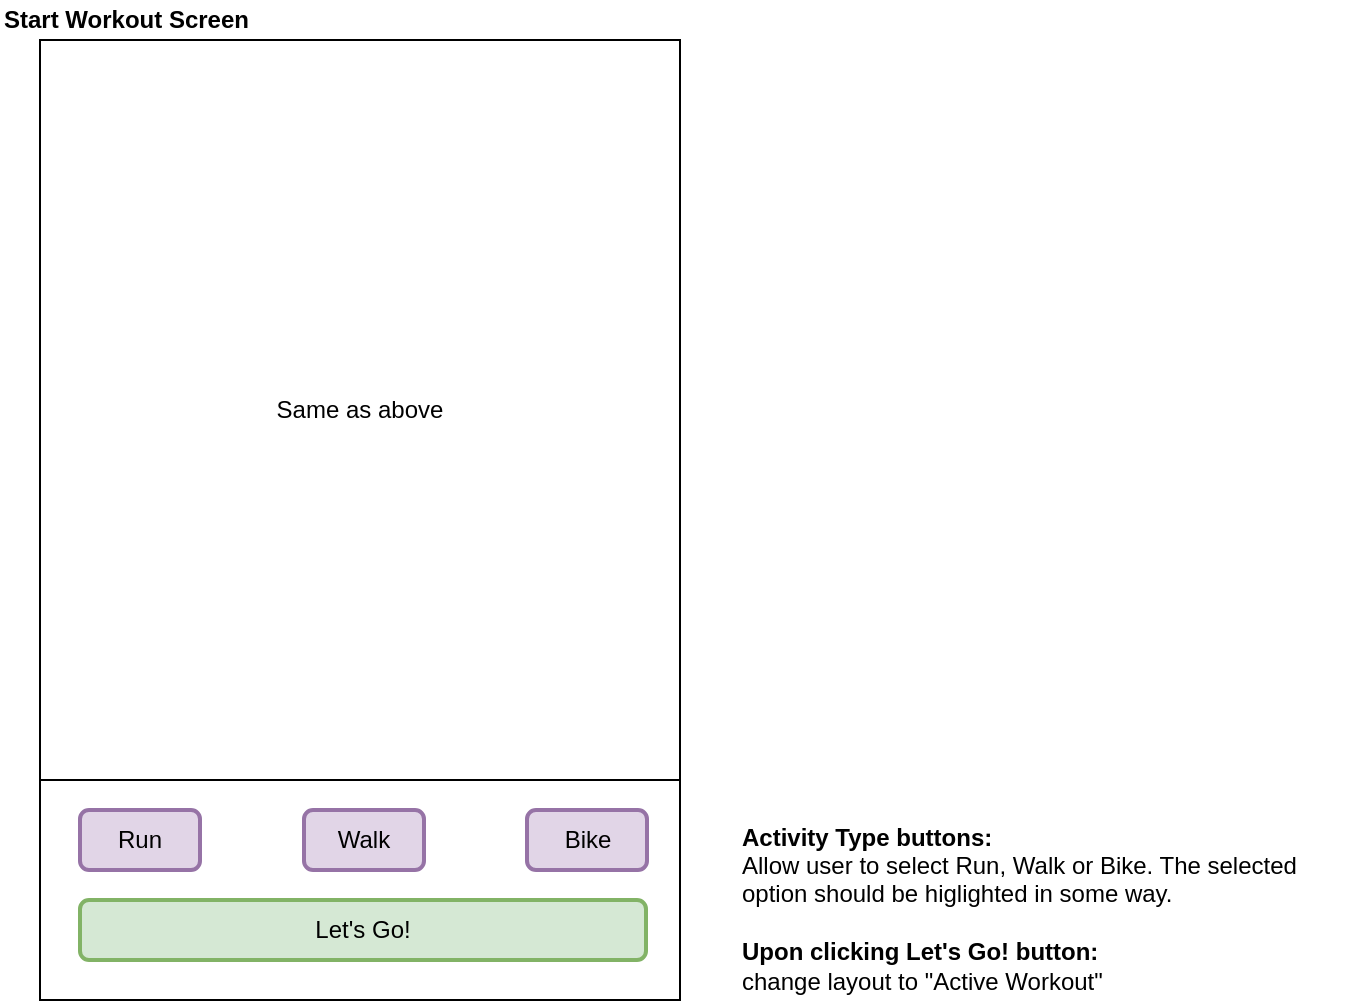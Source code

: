 <mxfile version="10.6.3" type="device"><diagram id="5ZSwUZe2h14IbzBW33Q6" name="Page-1"><mxGraphModel dx="1074" dy="647" grid="1" gridSize="10" guides="1" tooltips="1" connect="1" arrows="1" fold="1" page="1" pageScale="1" pageWidth="850" pageHeight="1100" math="0" shadow="0"><root><mxCell id="0"/><mxCell id="1" parent="0"/><mxCell id="QemB1b2rjAL-UP7p5rED-8" value="Start Workout Screen" style="text;html=1;strokeColor=none;fillColor=none;align=left;verticalAlign=middle;whiteSpace=wrap;rounded=0;fontStyle=1" parent="1" vertex="1"><mxGeometry x="20" y="20" width="230" height="20" as="geometry"/></mxCell><mxCell id="QemB1b2rjAL-UP7p5rED-9" value="" style="rounded=0;whiteSpace=wrap;html=1;" parent="1" vertex="1"><mxGeometry x="40" y="40" width="320" height="480" as="geometry"/></mxCell><mxCell id="QemB1b2rjAL-UP7p5rED-10" value="Same as above&lt;br&gt;" style="rounded=0;whiteSpace=wrap;html=1;spacingLeft=10;spacingRight=10;" parent="1" vertex="1"><mxGeometry x="40" y="40" width="320" height="370" as="geometry"/></mxCell><mxCell id="QemB1b2rjAL-UP7p5rED-13" value="Run" style="rounded=1;whiteSpace=wrap;html=1;strokeWidth=2;perimeterSpacing=0;fillColor=#e1d5e7;strokeColor=#9673a6;" parent="1" vertex="1"><mxGeometry x="60" y="425" width="60" height="30" as="geometry"/></mxCell><mxCell id="QemB1b2rjAL-UP7p5rED-14" value="Walk" style="rounded=1;whiteSpace=wrap;html=1;strokeWidth=2;perimeterSpacing=0;fillColor=#e1d5e7;strokeColor=#9673a6;" parent="1" vertex="1"><mxGeometry x="172" y="425" width="60" height="30" as="geometry"/></mxCell><mxCell id="QemB1b2rjAL-UP7p5rED-15" value="Bike" style="rounded=1;whiteSpace=wrap;html=1;strokeWidth=2;perimeterSpacing=0;fillColor=#e1d5e7;strokeColor=#9673a6;" parent="1" vertex="1"><mxGeometry x="283.5" y="425" width="60" height="30" as="geometry"/></mxCell><mxCell id="QemB1b2rjAL-UP7p5rED-16" value="Let's Go!" style="rounded=1;whiteSpace=wrap;html=1;strokeWidth=2;perimeterSpacing=0;fillColor=#d5e8d4;strokeColor=#82b366;" parent="1" vertex="1"><mxGeometry x="60" y="470" width="283" height="30" as="geometry"/></mxCell><mxCell id="QemB1b2rjAL-UP7p5rED-17" value="&lt;div style=&quot;text-align: left&quot;&gt;&lt;br&gt;&lt;/div&gt;&lt;div style=&quot;text-align: left&quot;&gt;&lt;b&gt;Activity Type buttons:&lt;/b&gt;&lt;/div&gt;&lt;div style=&quot;text-align: left&quot;&gt;Allow user to select Run, Walk or Bike. The selected option should be higlighted in some way.&lt;/div&gt;&lt;div style=&quot;text-align: left&quot;&gt;&lt;br&gt;&lt;/div&gt;&lt;div style=&quot;text-align: left&quot;&gt;&lt;b&gt;Upon clicking Let's Go! button:&lt;/b&gt;&lt;/div&gt;&lt;div style=&quot;text-align: left&quot;&gt;change layout to &quot;Active Workout&quot;&lt;/div&gt;" style="text;html=1;strokeColor=none;fillColor=none;align=center;verticalAlign=bottom;whiteSpace=wrap;rounded=0;" parent="1" vertex="1"><mxGeometry x="390" y="250" width="310" height="270" as="geometry"/></mxCell></root></mxGraphModel></diagram></mxfile>